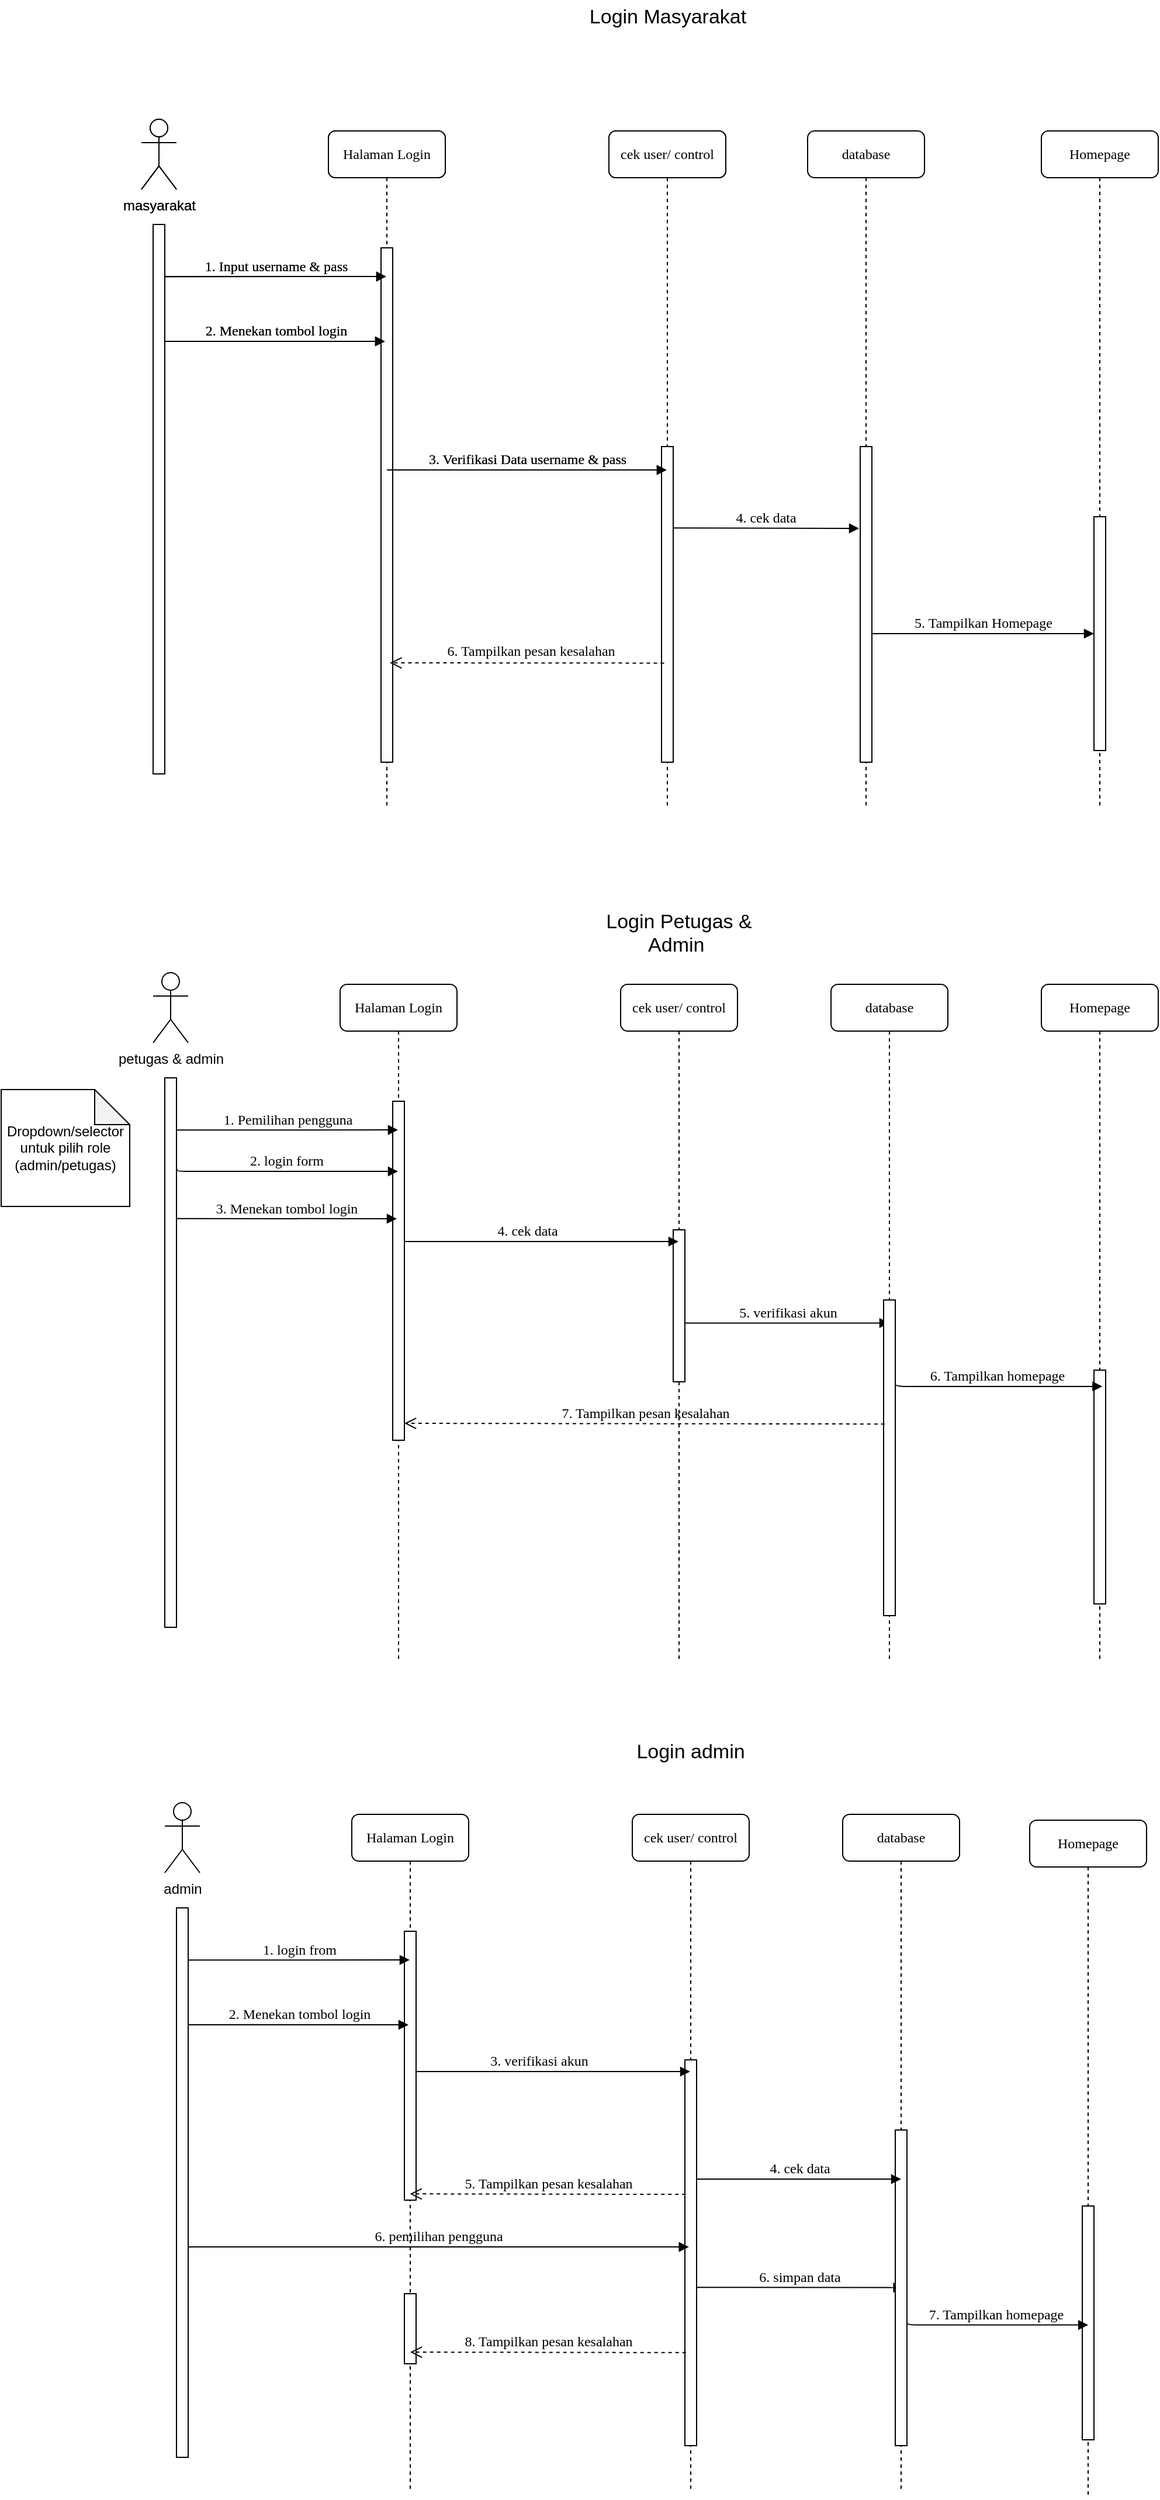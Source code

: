 <mxfile version="26.2.12">
  <diagram name="Page-1" id="13e1069c-82ec-6db2-03f1-153e76fe0fe0">
    <mxGraphModel dx="2128" dy="587" grid="1" gridSize="10" guides="1" tooltips="1" connect="1" arrows="1" fold="1" page="1" pageScale="1" pageWidth="1100" pageHeight="850" background="none" math="0" shadow="0">
      <root>
        <mxCell id="0" />
        <mxCell id="1" parent="0" />
        <mxCell id="7baba1c4bc27f4b0-2" value="sistem" style="shape=umlLifeline;perimeter=lifelinePerimeter;whiteSpace=wrap;html=1;container=1;collapsible=0;recursiveResize=0;outlineConnect=0;rounded=1;shadow=0;comic=0;labelBackgroundColor=none;strokeWidth=1;fontFamily=Verdana;fontSize=12;align=center;" parent="1" vertex="1">
          <mxGeometry x="440" y="190" width="100" height="580" as="geometry" />
        </mxCell>
        <mxCell id="7baba1c4bc27f4b0-34" value="" style="html=1;points=[];perimeter=orthogonalPerimeter;rounded=0;shadow=0;comic=0;labelBackgroundColor=none;strokeWidth=1;fontFamily=Verdana;fontSize=12;align=center;" parent="7baba1c4bc27f4b0-2" vertex="1">
          <mxGeometry x="45" y="270" width="10" height="270" as="geometry" />
        </mxCell>
        <mxCell id="7baba1c4bc27f4b0-8" value="Halaman Login" style="shape=umlLifeline;perimeter=lifelinePerimeter;whiteSpace=wrap;html=1;container=1;collapsible=0;recursiveResize=0;outlineConnect=0;rounded=1;shadow=0;comic=0;labelBackgroundColor=none;strokeWidth=1;fontFamily=Verdana;fontSize=12;align=center;" parent="1" vertex="1">
          <mxGeometry x="200" y="190" width="100" height="580" as="geometry" />
        </mxCell>
        <mxCell id="7baba1c4bc27f4b0-10" value="" style="html=1;points=[];perimeter=orthogonalPerimeter;rounded=0;shadow=0;comic=0;labelBackgroundColor=none;strokeWidth=1;fontFamily=Verdana;fontSize=12;align=center;" parent="7baba1c4bc27f4b0-8" vertex="1">
          <mxGeometry x="45" y="100" width="10" height="440" as="geometry" />
        </mxCell>
        <mxCell id="7baba1c4bc27f4b0-14" value="1. Input username &amp;amp; pass" style="html=1;verticalAlign=bottom;endArrow=block;labelBackgroundColor=none;fontFamily=Verdana;fontSize=12;edgeStyle=elbowEdgeStyle;elbow=vertical;exitX=1;exitY=0.095;exitDx=0;exitDy=0;exitPerimeter=0;" parent="1" source="v8SrvTkJTN9Mk07ZefnR-3" target="7baba1c4bc27f4b0-8" edge="1">
          <mxGeometry relative="1" as="geometry">
            <mxPoint x="370" y="200" as="sourcePoint" />
          </mxGeometry>
        </mxCell>
        <mxCell id="v8SrvTkJTN9Mk07ZefnR-1" value="masyarakat" style="shape=umlActor;verticalLabelPosition=bottom;verticalAlign=top;html=1;outlineConnect=0;" parent="1" vertex="1">
          <mxGeometry x="40" y="180" width="30" height="60" as="geometry" />
        </mxCell>
        <mxCell id="v8SrvTkJTN9Mk07ZefnR-3" value="" style="html=1;points=[];perimeter=orthogonalPerimeter;rounded=0;shadow=0;comic=0;labelBackgroundColor=none;strokeWidth=1;fontFamily=Verdana;fontSize=12;align=center;" parent="1" vertex="1">
          <mxGeometry x="50" y="270" width="10" height="470" as="geometry" />
        </mxCell>
        <mxCell id="v8SrvTkJTN9Mk07ZefnR-6" value="2. Menekan tombol login" style="html=1;verticalAlign=bottom;endArrow=block;labelBackgroundColor=none;fontFamily=Verdana;fontSize=12;edgeStyle=elbowEdgeStyle;elbow=vertical;exitX=1.1;exitY=0.295;exitDx=0;exitDy=0;exitPerimeter=0;" parent="1" edge="1">
          <mxGeometry relative="1" as="geometry">
            <mxPoint x="60" y="370" as="sourcePoint" />
            <mxPoint x="248.5" y="370.15" as="targetPoint" />
          </mxGeometry>
        </mxCell>
        <mxCell id="v8SrvTkJTN9Mk07ZefnR-7" value="3. Verifikasi Data username &amp;amp; pass" style="html=1;verticalAlign=bottom;endArrow=block;labelBackgroundColor=none;fontFamily=Verdana;fontSize=12;edgeStyle=elbowEdgeStyle;elbow=vertical;" parent="1" source="7baba1c4bc27f4b0-8" target="7baba1c4bc27f4b0-2" edge="1">
          <mxGeometry relative="1" as="geometry">
            <mxPoint x="82" y="377" as="sourcePoint" />
            <mxPoint x="270" y="377" as="targetPoint" />
          </mxGeometry>
        </mxCell>
        <mxCell id="v8SrvTkJTN9Mk07ZefnR-16" value="4. cek data" style="html=1;verticalAlign=bottom;endArrow=block;labelBackgroundColor=none;fontFamily=Verdana;fontSize=12;edgeStyle=elbowEdgeStyle;elbow=vertical;exitX=0.865;exitY=0.258;exitDx=0;exitDy=0;exitPerimeter=0;" parent="1" source="7baba1c4bc27f4b0-34" edge="1">
          <mxGeometry relative="1" as="geometry">
            <mxPoint x="510" y="530" as="sourcePoint" />
            <mxPoint x="654" y="530" as="targetPoint" />
            <Array as="points">
              <mxPoint x="620" y="530" />
            </Array>
          </mxGeometry>
        </mxCell>
        <mxCell id="d5MMunfK_eNaK3rZYrZa-1" value="cek user/ control" style="shape=umlLifeline;perimeter=lifelinePerimeter;whiteSpace=wrap;html=1;container=1;collapsible=0;recursiveResize=0;outlineConnect=0;rounded=1;shadow=0;comic=0;labelBackgroundColor=none;strokeWidth=1;fontFamily=Verdana;fontSize=12;align=center;" parent="1" vertex="1">
          <mxGeometry x="440" y="190" width="100" height="580" as="geometry" />
        </mxCell>
        <mxCell id="d5MMunfK_eNaK3rZYrZa-2" value="" style="html=1;points=[];perimeter=orthogonalPerimeter;rounded=0;shadow=0;comic=0;labelBackgroundColor=none;strokeWidth=1;fontFamily=Verdana;fontSize=12;align=center;" parent="d5MMunfK_eNaK3rZYrZa-1" vertex="1">
          <mxGeometry x="45" y="270" width="10" height="270" as="geometry" />
        </mxCell>
        <mxCell id="d5MMunfK_eNaK3rZYrZa-3" value="Homepage" style="shape=umlLifeline;perimeter=lifelinePerimeter;whiteSpace=wrap;html=1;container=1;collapsible=0;recursiveResize=0;outlineConnect=0;rounded=1;shadow=0;comic=0;labelBackgroundColor=none;strokeWidth=1;fontFamily=Verdana;fontSize=12;align=center;" parent="1" vertex="1">
          <mxGeometry x="810" y="190" width="100" height="580" as="geometry" />
        </mxCell>
        <mxCell id="d5MMunfK_eNaK3rZYrZa-4" value="" style="html=1;points=[];perimeter=orthogonalPerimeter;rounded=0;shadow=0;comic=0;labelBackgroundColor=none;strokeWidth=1;fontFamily=Verdana;fontSize=12;align=center;" parent="d5MMunfK_eNaK3rZYrZa-3" vertex="1">
          <mxGeometry x="45" y="330" width="10" height="200" as="geometry" />
        </mxCell>
        <mxCell id="d5MMunfK_eNaK3rZYrZa-5" value="Halaman Login" style="shape=umlLifeline;perimeter=lifelinePerimeter;whiteSpace=wrap;html=1;container=1;collapsible=0;recursiveResize=0;outlineConnect=0;rounded=1;shadow=0;comic=0;labelBackgroundColor=none;strokeWidth=1;fontFamily=Verdana;fontSize=12;align=center;" parent="1" vertex="1">
          <mxGeometry x="200" y="190" width="100" height="580" as="geometry" />
        </mxCell>
        <mxCell id="d5MMunfK_eNaK3rZYrZa-6" value="" style="html=1;points=[];perimeter=orthogonalPerimeter;rounded=0;shadow=0;comic=0;labelBackgroundColor=none;strokeWidth=1;fontFamily=Verdana;fontSize=12;align=center;" parent="d5MMunfK_eNaK3rZYrZa-5" vertex="1">
          <mxGeometry x="45" y="100" width="10" height="440" as="geometry" />
        </mxCell>
        <mxCell id="d5MMunfK_eNaK3rZYrZa-7" value="6. Tampilkan pesan kesalahan" style="html=1;verticalAlign=bottom;endArrow=open;dashed=1;endSize=8;labelBackgroundColor=none;fontFamily=Verdana;fontSize=12;edgeStyle=elbowEdgeStyle;elbow=vertical;exitX=0.223;exitY=0.686;exitDx=0;exitDy=0;exitPerimeter=0;entryX=0.762;entryY=0.806;entryDx=0;entryDy=0;entryPerimeter=0;" parent="1" edge="1" target="d5MMunfK_eNaK3rZYrZa-6" source="d5MMunfK_eNaK3rZYrZa-2">
          <mxGeometry x="-0.032" y="-1" relative="1" as="geometry">
            <mxPoint x="280" y="645" as="targetPoint" />
            <Array as="points">
              <mxPoint x="370" y="645" />
            </Array>
            <mxPoint x="490" y="581" as="sourcePoint" />
            <mxPoint as="offset" />
          </mxGeometry>
        </mxCell>
        <mxCell id="d5MMunfK_eNaK3rZYrZa-8" value="1. Input username &amp;amp; pass" style="html=1;verticalAlign=bottom;endArrow=block;labelBackgroundColor=none;fontFamily=Verdana;fontSize=12;edgeStyle=elbowEdgeStyle;elbow=vertical;exitX=1;exitY=0.095;exitDx=0;exitDy=0;exitPerimeter=0;" parent="1" source="d5MMunfK_eNaK3rZYrZa-10" target="d5MMunfK_eNaK3rZYrZa-5" edge="1">
          <mxGeometry relative="1" as="geometry">
            <mxPoint x="370" y="200" as="sourcePoint" />
          </mxGeometry>
        </mxCell>
        <mxCell id="d5MMunfK_eNaK3rZYrZa-9" value="masyarakat" style="shape=umlActor;verticalLabelPosition=bottom;verticalAlign=top;html=1;outlineConnect=0;" parent="1" vertex="1">
          <mxGeometry x="40" y="180" width="30" height="60" as="geometry" />
        </mxCell>
        <mxCell id="d5MMunfK_eNaK3rZYrZa-10" value="" style="html=1;points=[];perimeter=orthogonalPerimeter;rounded=0;shadow=0;comic=0;labelBackgroundColor=none;strokeWidth=1;fontFamily=Verdana;fontSize=12;align=center;" parent="1" vertex="1">
          <mxGeometry x="50" y="270" width="10" height="470" as="geometry" />
        </mxCell>
        <mxCell id="d5MMunfK_eNaK3rZYrZa-11" value="2. Menekan tombol login" style="html=1;verticalAlign=bottom;endArrow=block;labelBackgroundColor=none;fontFamily=Verdana;fontSize=12;edgeStyle=elbowEdgeStyle;elbow=vertical;exitX=1.1;exitY=0.295;exitDx=0;exitDy=0;exitPerimeter=0;" parent="1" edge="1">
          <mxGeometry relative="1" as="geometry">
            <mxPoint x="60" y="370" as="sourcePoint" />
            <mxPoint x="248.5" y="370.15" as="targetPoint" />
          </mxGeometry>
        </mxCell>
        <mxCell id="d5MMunfK_eNaK3rZYrZa-12" value="3. Verifikasi Data username &amp;amp; pass" style="html=1;verticalAlign=bottom;endArrow=block;labelBackgroundColor=none;fontFamily=Verdana;fontSize=12;edgeStyle=elbowEdgeStyle;elbow=vertical;" parent="1" source="d5MMunfK_eNaK3rZYrZa-5" target="d5MMunfK_eNaK3rZYrZa-1" edge="1">
          <mxGeometry relative="1" as="geometry">
            <mxPoint x="82" y="377" as="sourcePoint" />
            <mxPoint x="270" y="377" as="targetPoint" />
          </mxGeometry>
        </mxCell>
        <mxCell id="d5MMunfK_eNaK3rZYrZa-13" value="5. Tampilkan Homepage" style="html=1;verticalAlign=bottom;endArrow=block;labelBackgroundColor=none;fontFamily=Verdana;fontSize=12;edgeStyle=elbowEdgeStyle;elbow=vertical;" parent="1" source="uYK8IJv2EBCYCk4ETWAg-5" edge="1" target="d5MMunfK_eNaK3rZYrZa-4">
          <mxGeometry relative="1" as="geometry">
            <mxPoint x="510" y="530" as="sourcePoint" />
            <mxPoint x="729.5" y="530" as="targetPoint" />
            <Array as="points" />
          </mxGeometry>
        </mxCell>
        <mxCell id="d5MMunfK_eNaK3rZYrZa-14" value="cek user/ control" style="shape=umlLifeline;perimeter=lifelinePerimeter;whiteSpace=wrap;html=1;container=1;collapsible=0;recursiveResize=0;outlineConnect=0;rounded=1;shadow=0;comic=0;labelBackgroundColor=none;strokeWidth=1;fontFamily=Verdana;fontSize=12;align=center;" parent="1" vertex="1">
          <mxGeometry x="450" y="920" width="100" height="580" as="geometry" />
        </mxCell>
        <mxCell id="d5MMunfK_eNaK3rZYrZa-15" value="" style="html=1;points=[];perimeter=orthogonalPerimeter;rounded=0;shadow=0;comic=0;labelBackgroundColor=none;strokeWidth=1;fontFamily=Verdana;fontSize=12;align=center;" parent="d5MMunfK_eNaK3rZYrZa-14" vertex="1">
          <mxGeometry x="45" y="210" width="10" height="130" as="geometry" />
        </mxCell>
        <mxCell id="uYK8IJv2EBCYCk4ETWAg-3" value="5. verifikasi akun" style="html=1;verticalAlign=bottom;endArrow=block;labelBackgroundColor=none;fontFamily=Verdana;fontSize=12;edgeStyle=elbowEdgeStyle;elbow=vertical;entryX=0.5;entryY=0.155;entryDx=0;entryDy=0;entryPerimeter=0;" edge="1" parent="d5MMunfK_eNaK3rZYrZa-14">
          <mxGeometry relative="1" as="geometry">
            <mxPoint x="55" y="289.7" as="sourcePoint" />
            <mxPoint x="230" y="289.55" as="targetPoint" />
            <Array as="points">
              <mxPoint x="140" y="289.7" />
            </Array>
          </mxGeometry>
        </mxCell>
        <mxCell id="d5MMunfK_eNaK3rZYrZa-16" value="Homepage" style="shape=umlLifeline;perimeter=lifelinePerimeter;whiteSpace=wrap;html=1;container=1;collapsible=0;recursiveResize=0;outlineConnect=0;rounded=1;shadow=0;comic=0;labelBackgroundColor=none;strokeWidth=1;fontFamily=Verdana;fontSize=12;align=center;" parent="1" vertex="1">
          <mxGeometry x="810" y="920" width="100" height="580" as="geometry" />
        </mxCell>
        <mxCell id="d5MMunfK_eNaK3rZYrZa-17" value="" style="html=1;points=[];perimeter=orthogonalPerimeter;rounded=0;shadow=0;comic=0;labelBackgroundColor=none;strokeWidth=1;fontFamily=Verdana;fontSize=12;align=center;" parent="d5MMunfK_eNaK3rZYrZa-16" vertex="1">
          <mxGeometry x="45" y="330" width="10" height="200" as="geometry" />
        </mxCell>
        <mxCell id="d5MMunfK_eNaK3rZYrZa-18" value="Halaman Login" style="shape=umlLifeline;perimeter=lifelinePerimeter;whiteSpace=wrap;html=1;container=1;collapsible=0;recursiveResize=0;outlineConnect=0;rounded=1;shadow=0;comic=0;labelBackgroundColor=none;strokeWidth=1;fontFamily=Verdana;fontSize=12;align=center;" parent="1" vertex="1">
          <mxGeometry x="210" y="920" width="100" height="580" as="geometry" />
        </mxCell>
        <mxCell id="d5MMunfK_eNaK3rZYrZa-19" value="" style="html=1;points=[];perimeter=orthogonalPerimeter;rounded=0;shadow=0;comic=0;labelBackgroundColor=none;strokeWidth=1;fontFamily=Verdana;fontSize=12;align=center;" parent="d5MMunfK_eNaK3rZYrZa-18" vertex="1">
          <mxGeometry x="45" y="100" width="10" height="290" as="geometry" />
        </mxCell>
        <mxCell id="d5MMunfK_eNaK3rZYrZa-21" value="1. Pemilihan pengguna" style="html=1;verticalAlign=bottom;endArrow=block;labelBackgroundColor=none;fontFamily=Verdana;fontSize=12;edgeStyle=elbowEdgeStyle;elbow=vertical;exitX=1;exitY=0.095;exitDx=0;exitDy=0;exitPerimeter=0;" parent="1" source="d5MMunfK_eNaK3rZYrZa-23" target="d5MMunfK_eNaK3rZYrZa-18" edge="1">
          <mxGeometry relative="1" as="geometry">
            <mxPoint x="380" y="930" as="sourcePoint" />
          </mxGeometry>
        </mxCell>
        <mxCell id="d5MMunfK_eNaK3rZYrZa-22" value="petugas &amp;amp; admin" style="shape=umlActor;verticalLabelPosition=bottom;verticalAlign=top;html=1;outlineConnect=0;" parent="1" vertex="1">
          <mxGeometry x="50" y="910" width="30" height="60" as="geometry" />
        </mxCell>
        <mxCell id="d5MMunfK_eNaK3rZYrZa-23" value="" style="html=1;points=[];perimeter=orthogonalPerimeter;rounded=0;shadow=0;comic=0;labelBackgroundColor=none;strokeWidth=1;fontFamily=Verdana;fontSize=12;align=center;" parent="1" vertex="1">
          <mxGeometry x="60" y="1000" width="10" height="470" as="geometry" />
        </mxCell>
        <mxCell id="d5MMunfK_eNaK3rZYrZa-24" value="3. Menekan tombol login" style="html=1;verticalAlign=bottom;endArrow=block;labelBackgroundColor=none;fontFamily=Verdana;fontSize=12;edgeStyle=elbowEdgeStyle;elbow=vertical;exitX=1.1;exitY=0.295;exitDx=0;exitDy=0;exitPerimeter=0;" parent="1" edge="1">
          <mxGeometry relative="1" as="geometry">
            <mxPoint x="70" y="1120.36" as="sourcePoint" />
            <mxPoint x="258.5" y="1120.51" as="targetPoint" />
          </mxGeometry>
        </mxCell>
        <mxCell id="d5MMunfK_eNaK3rZYrZa-25" value="4. cek data" style="html=1;verticalAlign=bottom;endArrow=block;labelBackgroundColor=none;fontFamily=Verdana;fontSize=12;edgeStyle=elbowEdgeStyle;elbow=vertical;" parent="1" edge="1">
          <mxGeometry relative="1" as="geometry">
            <mxPoint x="280" y="1140" as="sourcePoint" />
            <mxPoint x="499.5" y="1140" as="targetPoint" />
            <Array as="points">
              <mxPoint x="260" y="1140" />
            </Array>
          </mxGeometry>
        </mxCell>
        <mxCell id="d5MMunfK_eNaK3rZYrZa-42" value="&lt;span style=&quot;font-size: 17px;&quot;&gt;Login Masyarakat&lt;/span&gt;" style="text;html=1;align=center;verticalAlign=middle;resizable=0;points=[];autosize=1;strokeColor=none;fillColor=none;" parent="1" vertex="1">
          <mxGeometry x="410" y="78" width="160" height="30" as="geometry" />
        </mxCell>
        <mxCell id="d5MMunfK_eNaK3rZYrZa-43" value="&lt;div style=&quot;&quot;&gt;&lt;span style=&quot;background-color: transparent; color: light-dark(rgb(0, 0, 0), rgb(255, 255, 255)); font-size: 17px; text-wrap-mode: nowrap;&quot;&gt;Login Petugas &amp;amp; Admin&amp;nbsp;&lt;/span&gt;&lt;/div&gt;" style="text;whiteSpace=wrap;html=1;align=center;" parent="1" vertex="1">
          <mxGeometry x="415" y="850" width="170" height="40" as="geometry" />
        </mxCell>
        <mxCell id="uYK8IJv2EBCYCk4ETWAg-1" value="database" style="shape=umlLifeline;perimeter=lifelinePerimeter;whiteSpace=wrap;html=1;container=1;collapsible=0;recursiveResize=0;outlineConnect=0;rounded=1;shadow=0;comic=0;labelBackgroundColor=none;strokeWidth=1;fontFamily=Verdana;fontSize=12;align=center;" vertex="1" parent="1">
          <mxGeometry x="630" y="920" width="100" height="580" as="geometry" />
        </mxCell>
        <mxCell id="uYK8IJv2EBCYCk4ETWAg-2" value="" style="html=1;points=[];perimeter=orthogonalPerimeter;rounded=0;shadow=0;comic=0;labelBackgroundColor=none;strokeWidth=1;fontFamily=Verdana;fontSize=12;align=center;" vertex="1" parent="uYK8IJv2EBCYCk4ETWAg-1">
          <mxGeometry x="45" y="270" width="10" height="270" as="geometry" />
        </mxCell>
        <mxCell id="d5MMunfK_eNaK3rZYrZa-26" value="6. Tampilkan homepage" style="html=1;verticalAlign=bottom;endArrow=block;labelBackgroundColor=none;fontFamily=Verdana;fontSize=12;edgeStyle=elbowEdgeStyle;elbow=vertical;exitX=0.727;exitY=0.615;exitDx=0;exitDy=0;exitPerimeter=0;" parent="uYK8IJv2EBCYCk4ETWAg-1" edge="1">
          <mxGeometry relative="1" as="geometry">
            <mxPoint x="55" y="340" as="sourcePoint" />
            <mxPoint x="232.23" y="343.95" as="targetPoint" />
            <Array as="points">
              <mxPoint x="92.73" y="343.95" />
            </Array>
          </mxGeometry>
        </mxCell>
        <mxCell id="uYK8IJv2EBCYCk4ETWAg-4" value="database" style="shape=umlLifeline;perimeter=lifelinePerimeter;whiteSpace=wrap;html=1;container=1;collapsible=0;recursiveResize=0;outlineConnect=0;rounded=1;shadow=0;comic=0;labelBackgroundColor=none;strokeWidth=1;fontFamily=Verdana;fontSize=12;align=center;" vertex="1" parent="1">
          <mxGeometry x="610" y="190" width="100" height="580" as="geometry" />
        </mxCell>
        <mxCell id="uYK8IJv2EBCYCk4ETWAg-5" value="" style="html=1;points=[];perimeter=orthogonalPerimeter;rounded=0;shadow=0;comic=0;labelBackgroundColor=none;strokeWidth=1;fontFamily=Verdana;fontSize=12;align=center;" vertex="1" parent="uYK8IJv2EBCYCk4ETWAg-4">
          <mxGeometry x="45" y="270" width="10" height="270" as="geometry" />
        </mxCell>
        <mxCell id="uYK8IJv2EBCYCk4ETWAg-10" value="cek user/ control" style="shape=umlLifeline;perimeter=lifelinePerimeter;whiteSpace=wrap;html=1;container=1;collapsible=0;recursiveResize=0;outlineConnect=0;rounded=1;shadow=0;comic=0;labelBackgroundColor=none;strokeWidth=1;fontFamily=Verdana;fontSize=12;align=center;" vertex="1" parent="1">
          <mxGeometry x="460" y="1630" width="100" height="580" as="geometry" />
        </mxCell>
        <mxCell id="uYK8IJv2EBCYCk4ETWAg-11" value="" style="html=1;points=[];perimeter=orthogonalPerimeter;rounded=0;shadow=0;comic=0;labelBackgroundColor=none;strokeWidth=1;fontFamily=Verdana;fontSize=12;align=center;" vertex="1" parent="uYK8IJv2EBCYCk4ETWAg-10">
          <mxGeometry x="45" y="210" width="10" height="330" as="geometry" />
        </mxCell>
        <mxCell id="uYK8IJv2EBCYCk4ETWAg-12" value="6. simpan data" style="html=1;verticalAlign=bottom;endArrow=block;labelBackgroundColor=none;fontFamily=Verdana;fontSize=12;edgeStyle=elbowEdgeStyle;elbow=vertical;exitX=0.814;exitY=0.454;exitDx=0;exitDy=0;exitPerimeter=0;" edge="1" parent="uYK8IJv2EBCYCk4ETWAg-10">
          <mxGeometry relative="1" as="geometry">
            <mxPoint x="55.0" y="404.64" as="sourcePoint" />
            <mxPoint x="231.86" y="404.82" as="targetPoint" />
            <Array as="points">
              <mxPoint x="231.86" y="404.82" />
            </Array>
          </mxGeometry>
        </mxCell>
        <mxCell id="uYK8IJv2EBCYCk4ETWAg-13" value="Homepage" style="shape=umlLifeline;perimeter=lifelinePerimeter;whiteSpace=wrap;html=1;container=1;collapsible=0;recursiveResize=0;outlineConnect=0;rounded=1;shadow=0;comic=0;labelBackgroundColor=none;strokeWidth=1;fontFamily=Verdana;fontSize=12;align=center;" vertex="1" parent="1">
          <mxGeometry x="800" y="1635" width="100" height="580" as="geometry" />
        </mxCell>
        <mxCell id="uYK8IJv2EBCYCk4ETWAg-14" value="" style="html=1;points=[];perimeter=orthogonalPerimeter;rounded=0;shadow=0;comic=0;labelBackgroundColor=none;strokeWidth=1;fontFamily=Verdana;fontSize=12;align=center;" vertex="1" parent="uYK8IJv2EBCYCk4ETWAg-13">
          <mxGeometry x="45" y="330" width="10" height="200" as="geometry" />
        </mxCell>
        <mxCell id="uYK8IJv2EBCYCk4ETWAg-15" value="Halaman Login" style="shape=umlLifeline;perimeter=lifelinePerimeter;whiteSpace=wrap;html=1;container=1;collapsible=0;recursiveResize=0;outlineConnect=0;rounded=1;shadow=0;comic=0;labelBackgroundColor=none;strokeWidth=1;fontFamily=Verdana;fontSize=12;align=center;" vertex="1" parent="1">
          <mxGeometry x="220" y="1630" width="100" height="580" as="geometry" />
        </mxCell>
        <mxCell id="uYK8IJv2EBCYCk4ETWAg-16" value="" style="html=1;points=[];perimeter=orthogonalPerimeter;rounded=0;shadow=0;comic=0;labelBackgroundColor=none;strokeWidth=1;fontFamily=Verdana;fontSize=12;align=center;" vertex="1" parent="uYK8IJv2EBCYCk4ETWAg-15">
          <mxGeometry x="45" y="100" width="10" height="230" as="geometry" />
        </mxCell>
        <mxCell id="uYK8IJv2EBCYCk4ETWAg-17" value="" style="html=1;points=[];perimeter=orthogonalPerimeter;rounded=0;shadow=0;comic=0;labelBackgroundColor=none;strokeWidth=1;fontFamily=Verdana;fontSize=12;align=center;" vertex="1" parent="uYK8IJv2EBCYCk4ETWAg-15">
          <mxGeometry x="45" y="410" width="10" height="60" as="geometry" />
        </mxCell>
        <mxCell id="uYK8IJv2EBCYCk4ETWAg-18" value="6. pemilihan pengguna" style="html=1;verticalAlign=bottom;endArrow=block;labelBackgroundColor=none;fontFamily=Verdana;fontSize=12;edgeStyle=elbowEdgeStyle;elbow=vertical;entryX=0.337;entryY=0.222;entryDx=0;entryDy=0;entryPerimeter=0;" edge="1" parent="uYK8IJv2EBCYCk4ETWAg-15">
          <mxGeometry relative="1" as="geometry">
            <mxPoint x="-140" y="370.06" as="sourcePoint" />
            <mxPoint x="288.37" y="370.0" as="targetPoint" />
            <Array as="points">
              <mxPoint x="60" y="370.06" />
            </Array>
          </mxGeometry>
        </mxCell>
        <mxCell id="uYK8IJv2EBCYCk4ETWAg-19" value="1. login from" style="html=1;verticalAlign=bottom;endArrow=block;labelBackgroundColor=none;fontFamily=Verdana;fontSize=12;edgeStyle=elbowEdgeStyle;elbow=vertical;exitX=1;exitY=0.095;exitDx=0;exitDy=0;exitPerimeter=0;" edge="1" parent="1" source="uYK8IJv2EBCYCk4ETWAg-21" target="uYK8IJv2EBCYCk4ETWAg-15">
          <mxGeometry relative="1" as="geometry">
            <mxPoint x="390" y="1640" as="sourcePoint" />
          </mxGeometry>
        </mxCell>
        <mxCell id="uYK8IJv2EBCYCk4ETWAg-20" value="admin" style="shape=umlActor;verticalLabelPosition=bottom;verticalAlign=top;html=1;outlineConnect=0;" vertex="1" parent="1">
          <mxGeometry x="60" y="1620" width="30" height="60" as="geometry" />
        </mxCell>
        <mxCell id="uYK8IJv2EBCYCk4ETWAg-21" value="" style="html=1;points=[];perimeter=orthogonalPerimeter;rounded=0;shadow=0;comic=0;labelBackgroundColor=none;strokeWidth=1;fontFamily=Verdana;fontSize=12;align=center;" vertex="1" parent="1">
          <mxGeometry x="70" y="1710" width="10" height="470" as="geometry" />
        </mxCell>
        <mxCell id="uYK8IJv2EBCYCk4ETWAg-22" value="2. Menekan tombol login" style="html=1;verticalAlign=bottom;endArrow=block;labelBackgroundColor=none;fontFamily=Verdana;fontSize=12;edgeStyle=elbowEdgeStyle;elbow=vertical;exitX=1.1;exitY=0.295;exitDx=0;exitDy=0;exitPerimeter=0;" edge="1" parent="1">
          <mxGeometry relative="1" as="geometry">
            <mxPoint x="80" y="1810" as="sourcePoint" />
            <mxPoint x="268.5" y="1810.15" as="targetPoint" />
          </mxGeometry>
        </mxCell>
        <mxCell id="uYK8IJv2EBCYCk4ETWAg-23" value="3. verifikasi akun" style="html=1;verticalAlign=bottom;endArrow=block;labelBackgroundColor=none;fontFamily=Verdana;fontSize=12;edgeStyle=elbowEdgeStyle;elbow=vertical;" edge="1" parent="1">
          <mxGeometry relative="1" as="geometry">
            <mxPoint x="290" y="1850" as="sourcePoint" />
            <mxPoint x="509.5" y="1850" as="targetPoint" />
            <Array as="points">
              <mxPoint x="270" y="1850" />
            </Array>
          </mxGeometry>
        </mxCell>
        <mxCell id="uYK8IJv2EBCYCk4ETWAg-24" value="&lt;div style=&quot;&quot;&gt;&lt;span style=&quot;background-color: transparent; color: light-dark(rgb(0, 0, 0), rgb(255, 255, 255)); font-size: 17px; text-wrap-mode: nowrap;&quot;&gt;Login admin&lt;/span&gt;&lt;/div&gt;" style="text;whiteSpace=wrap;html=1;align=center;" vertex="1" parent="1">
          <mxGeometry x="425" y="1560" width="170" height="40" as="geometry" />
        </mxCell>
        <mxCell id="uYK8IJv2EBCYCk4ETWAg-25" value="database" style="shape=umlLifeline;perimeter=lifelinePerimeter;whiteSpace=wrap;html=1;container=1;collapsible=0;recursiveResize=0;outlineConnect=0;rounded=1;shadow=0;comic=0;labelBackgroundColor=none;strokeWidth=1;fontFamily=Verdana;fontSize=12;align=center;" vertex="1" parent="1">
          <mxGeometry x="640" y="1630" width="100" height="580" as="geometry" />
        </mxCell>
        <mxCell id="uYK8IJv2EBCYCk4ETWAg-26" value="" style="html=1;points=[];perimeter=orthogonalPerimeter;rounded=0;shadow=0;comic=0;labelBackgroundColor=none;strokeWidth=1;fontFamily=Verdana;fontSize=12;align=center;" vertex="1" parent="uYK8IJv2EBCYCk4ETWAg-25">
          <mxGeometry x="45" y="270" width="10" height="270" as="geometry" />
        </mxCell>
        <mxCell id="uYK8IJv2EBCYCk4ETWAg-27" value="7. Tampilkan homepage" style="html=1;verticalAlign=bottom;endArrow=block;labelBackgroundColor=none;fontFamily=Verdana;fontSize=12;edgeStyle=elbowEdgeStyle;elbow=vertical;exitX=0.943;exitY=0.431;exitDx=0;exitDy=0;exitPerimeter=0;" edge="1" parent="uYK8IJv2EBCYCk4ETWAg-25">
          <mxGeometry relative="1" as="geometry">
            <mxPoint x="55.0" y="433.18" as="sourcePoint" />
            <mxPoint x="210.07" y="436.81" as="targetPoint" />
            <Array as="points">
              <mxPoint x="60.57" y="436.81" />
            </Array>
          </mxGeometry>
        </mxCell>
        <mxCell id="uYK8IJv2EBCYCk4ETWAg-28" value="4. cek data" style="html=1;verticalAlign=bottom;endArrow=block;labelBackgroundColor=none;fontFamily=Verdana;fontSize=12;edgeStyle=elbowEdgeStyle;elbow=vertical;entryX=0.5;entryY=0.155;entryDx=0;entryDy=0;entryPerimeter=0;" edge="1" parent="1" source="uYK8IJv2EBCYCk4ETWAg-11" target="uYK8IJv2EBCYCk4ETWAg-26">
          <mxGeometry relative="1" as="geometry">
            <mxPoint x="287" y="1971" as="sourcePoint" />
            <mxPoint x="518" y="1970" as="targetPoint" />
            <Array as="points">
              <mxPoint x="600" y="1942" />
            </Array>
          </mxGeometry>
        </mxCell>
        <mxCell id="uYK8IJv2EBCYCk4ETWAg-29" value="5. Tampilkan pesan kesalahan" style="html=1;verticalAlign=bottom;endArrow=open;dashed=1;endSize=8;labelBackgroundColor=none;fontFamily=Verdana;fontSize=12;edgeStyle=elbowEdgeStyle;elbow=vertical;exitX=0.065;exitY=0.446;exitDx=0;exitDy=0;exitPerimeter=0;" edge="1" parent="1">
          <mxGeometry relative="1" as="geometry">
            <mxPoint x="269.786" y="1954.64" as="targetPoint" />
            <Array as="points">
              <mxPoint x="480" y="1954.64" />
            </Array>
            <mxPoint x="505.65" y="1955.06" as="sourcePoint" />
          </mxGeometry>
        </mxCell>
        <mxCell id="uYK8IJv2EBCYCk4ETWAg-30" value="8. Tampilkan pesan kesalahan" style="html=1;verticalAlign=bottom;endArrow=open;dashed=1;endSize=8;labelBackgroundColor=none;fontFamily=Verdana;fontSize=12;edgeStyle=elbowEdgeStyle;elbow=vertical;exitX=0.065;exitY=0.446;exitDx=0;exitDy=0;exitPerimeter=0;" edge="1" parent="1">
          <mxGeometry relative="1" as="geometry">
            <mxPoint x="269.996" y="2090" as="targetPoint" />
            <Array as="points">
              <mxPoint x="480.21" y="2090" />
            </Array>
            <mxPoint x="505.86" y="2090.42" as="sourcePoint" />
          </mxGeometry>
        </mxCell>
        <mxCell id="uYK8IJv2EBCYCk4ETWAg-31" value="Dropdown/selector&lt;div&gt;untuk pilih role (admin/petugas)&lt;/div&gt;" style="shape=note;whiteSpace=wrap;html=1;backgroundOutline=1;darkOpacity=0.05;" vertex="1" parent="1">
          <mxGeometry x="-80" y="1010" width="110" height="100" as="geometry" />
        </mxCell>
        <mxCell id="uYK8IJv2EBCYCk4ETWAg-32" value="2. login form" style="html=1;verticalAlign=bottom;endArrow=block;labelBackgroundColor=none;fontFamily=Verdana;fontSize=12;edgeStyle=elbowEdgeStyle;elbow=vertical;exitX=1.045;exitY=0.166;exitDx=0;exitDy=0;exitPerimeter=0;" edge="1" parent="1" source="d5MMunfK_eNaK3rZYrZa-23" target="d5MMunfK_eNaK3rZYrZa-18">
          <mxGeometry relative="1" as="geometry">
            <mxPoint x="100" y="1080" as="sourcePoint" />
            <mxPoint x="220" y="1081" as="targetPoint" />
            <Array as="points">
              <mxPoint x="100" y="1080" />
            </Array>
          </mxGeometry>
        </mxCell>
        <mxCell id="d5MMunfK_eNaK3rZYrZa-20" value="7. Tampilkan pesan kesalahan" style="html=1;verticalAlign=bottom;endArrow=open;dashed=1;endSize=8;labelBackgroundColor=none;fontFamily=Verdana;fontSize=12;edgeStyle=elbowEdgeStyle;elbow=vertical;exitX=0.091;exitY=0.393;exitDx=0;exitDy=0;exitPerimeter=0;" parent="1" edge="1" source="uYK8IJv2EBCYCk4ETWAg-2">
          <mxGeometry relative="1" as="geometry">
            <mxPoint x="264.996" y="1294.55" as="targetPoint" />
            <Array as="points" />
            <mxPoint x="480" y="1295" as="sourcePoint" />
          </mxGeometry>
        </mxCell>
      </root>
    </mxGraphModel>
  </diagram>
</mxfile>
